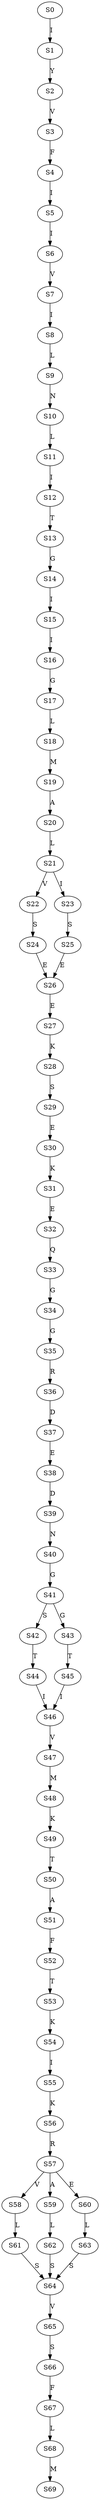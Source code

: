 strict digraph  {
	S0 -> S1 [ label = I ];
	S1 -> S2 [ label = Y ];
	S2 -> S3 [ label = V ];
	S3 -> S4 [ label = F ];
	S4 -> S5 [ label = I ];
	S5 -> S6 [ label = I ];
	S6 -> S7 [ label = V ];
	S7 -> S8 [ label = I ];
	S8 -> S9 [ label = L ];
	S9 -> S10 [ label = N ];
	S10 -> S11 [ label = L ];
	S11 -> S12 [ label = I ];
	S12 -> S13 [ label = T ];
	S13 -> S14 [ label = G ];
	S14 -> S15 [ label = I ];
	S15 -> S16 [ label = I ];
	S16 -> S17 [ label = G ];
	S17 -> S18 [ label = L ];
	S18 -> S19 [ label = M ];
	S19 -> S20 [ label = A ];
	S20 -> S21 [ label = L ];
	S21 -> S22 [ label = V ];
	S21 -> S23 [ label = I ];
	S22 -> S24 [ label = S ];
	S23 -> S25 [ label = S ];
	S24 -> S26 [ label = E ];
	S25 -> S26 [ label = E ];
	S26 -> S27 [ label = E ];
	S27 -> S28 [ label = K ];
	S28 -> S29 [ label = S ];
	S29 -> S30 [ label = E ];
	S30 -> S31 [ label = K ];
	S31 -> S32 [ label = E ];
	S32 -> S33 [ label = Q ];
	S33 -> S34 [ label = G ];
	S34 -> S35 [ label = G ];
	S35 -> S36 [ label = R ];
	S36 -> S37 [ label = D ];
	S37 -> S38 [ label = E ];
	S38 -> S39 [ label = D ];
	S39 -> S40 [ label = N ];
	S40 -> S41 [ label = G ];
	S41 -> S42 [ label = S ];
	S41 -> S43 [ label = G ];
	S42 -> S44 [ label = T ];
	S43 -> S45 [ label = T ];
	S44 -> S46 [ label = I ];
	S45 -> S46 [ label = I ];
	S46 -> S47 [ label = V ];
	S47 -> S48 [ label = M ];
	S48 -> S49 [ label = K ];
	S49 -> S50 [ label = T ];
	S50 -> S51 [ label = A ];
	S51 -> S52 [ label = F ];
	S52 -> S53 [ label = T ];
	S53 -> S54 [ label = K ];
	S54 -> S55 [ label = I ];
	S55 -> S56 [ label = K ];
	S56 -> S57 [ label = R ];
	S57 -> S58 [ label = V ];
	S57 -> S59 [ label = A ];
	S57 -> S60 [ label = E ];
	S58 -> S61 [ label = L ];
	S59 -> S62 [ label = L ];
	S60 -> S63 [ label = L ];
	S61 -> S64 [ label = S ];
	S62 -> S64 [ label = S ];
	S63 -> S64 [ label = S ];
	S64 -> S65 [ label = V ];
	S65 -> S66 [ label = S ];
	S66 -> S67 [ label = F ];
	S67 -> S68 [ label = L ];
	S68 -> S69 [ label = M ];
}
